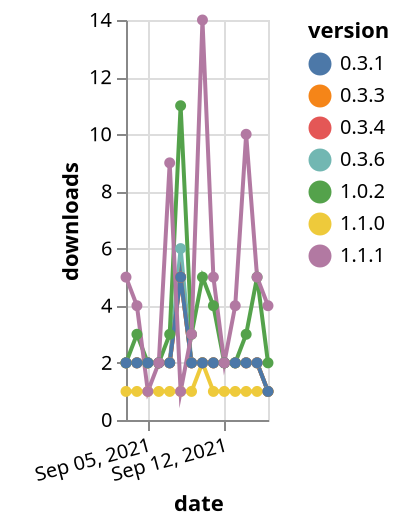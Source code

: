 {"$schema": "https://vega.github.io/schema/vega-lite/v5.json", "description": "A simple bar chart with embedded data.", "data": {"values": [{"date": "2021-09-03", "total": 3458, "delta": 2, "version": "0.3.4"}, {"date": "2021-09-04", "total": 3460, "delta": 2, "version": "0.3.4"}, {"date": "2021-09-05", "total": 3462, "delta": 2, "version": "0.3.4"}, {"date": "2021-09-06", "total": 3464, "delta": 2, "version": "0.3.4"}, {"date": "2021-09-07", "total": 3466, "delta": 2, "version": "0.3.4"}, {"date": "2021-09-08", "total": 3471, "delta": 5, "version": "0.3.4"}, {"date": "2021-09-09", "total": 3473, "delta": 2, "version": "0.3.4"}, {"date": "2021-09-10", "total": 3475, "delta": 2, "version": "0.3.4"}, {"date": "2021-09-11", "total": 3477, "delta": 2, "version": "0.3.4"}, {"date": "2021-09-12", "total": 3479, "delta": 2, "version": "0.3.4"}, {"date": "2021-09-13", "total": 3481, "delta": 2, "version": "0.3.4"}, {"date": "2021-09-14", "total": 3483, "delta": 2, "version": "0.3.4"}, {"date": "2021-09-15", "total": 3485, "delta": 2, "version": "0.3.4"}, {"date": "2021-09-16", "total": 3486, "delta": 1, "version": "0.3.4"}, {"date": "2021-09-03", "total": 378, "delta": 1, "version": "1.1.0"}, {"date": "2021-09-04", "total": 379, "delta": 1, "version": "1.1.0"}, {"date": "2021-09-05", "total": 380, "delta": 1, "version": "1.1.0"}, {"date": "2021-09-06", "total": 381, "delta": 1, "version": "1.1.0"}, {"date": "2021-09-07", "total": 382, "delta": 1, "version": "1.1.0"}, {"date": "2021-09-08", "total": 383, "delta": 1, "version": "1.1.0"}, {"date": "2021-09-09", "total": 384, "delta": 1, "version": "1.1.0"}, {"date": "2021-09-10", "total": 386, "delta": 2, "version": "1.1.0"}, {"date": "2021-09-11", "total": 387, "delta": 1, "version": "1.1.0"}, {"date": "2021-09-12", "total": 388, "delta": 1, "version": "1.1.0"}, {"date": "2021-09-13", "total": 389, "delta": 1, "version": "1.1.0"}, {"date": "2021-09-14", "total": 390, "delta": 1, "version": "1.1.0"}, {"date": "2021-09-15", "total": 391, "delta": 1, "version": "1.1.0"}, {"date": "2021-09-16", "total": 392, "delta": 1, "version": "1.1.0"}, {"date": "2021-09-03", "total": 3888, "delta": 2, "version": "0.3.6"}, {"date": "2021-09-04", "total": 3890, "delta": 2, "version": "0.3.6"}, {"date": "2021-09-05", "total": 3892, "delta": 2, "version": "0.3.6"}, {"date": "2021-09-06", "total": 3894, "delta": 2, "version": "0.3.6"}, {"date": "2021-09-07", "total": 3896, "delta": 2, "version": "0.3.6"}, {"date": "2021-09-08", "total": 3902, "delta": 6, "version": "0.3.6"}, {"date": "2021-09-09", "total": 3904, "delta": 2, "version": "0.3.6"}, {"date": "2021-09-10", "total": 3906, "delta": 2, "version": "0.3.6"}, {"date": "2021-09-11", "total": 3908, "delta": 2, "version": "0.3.6"}, {"date": "2021-09-12", "total": 3910, "delta": 2, "version": "0.3.6"}, {"date": "2021-09-13", "total": 3912, "delta": 2, "version": "0.3.6"}, {"date": "2021-09-14", "total": 3914, "delta": 2, "version": "0.3.6"}, {"date": "2021-09-15", "total": 3916, "delta": 2, "version": "0.3.6"}, {"date": "2021-09-16", "total": 3917, "delta": 1, "version": "0.3.6"}, {"date": "2021-09-03", "total": 3404, "delta": 2, "version": "0.3.3"}, {"date": "2021-09-04", "total": 3406, "delta": 2, "version": "0.3.3"}, {"date": "2021-09-05", "total": 3408, "delta": 2, "version": "0.3.3"}, {"date": "2021-09-06", "total": 3410, "delta": 2, "version": "0.3.3"}, {"date": "2021-09-07", "total": 3412, "delta": 2, "version": "0.3.3"}, {"date": "2021-09-08", "total": 3417, "delta": 5, "version": "0.3.3"}, {"date": "2021-09-09", "total": 3419, "delta": 2, "version": "0.3.3"}, {"date": "2021-09-10", "total": 3421, "delta": 2, "version": "0.3.3"}, {"date": "2021-09-11", "total": 3423, "delta": 2, "version": "0.3.3"}, {"date": "2021-09-12", "total": 3425, "delta": 2, "version": "0.3.3"}, {"date": "2021-09-13", "total": 3427, "delta": 2, "version": "0.3.3"}, {"date": "2021-09-14", "total": 3429, "delta": 2, "version": "0.3.3"}, {"date": "2021-09-15", "total": 3431, "delta": 2, "version": "0.3.3"}, {"date": "2021-09-16", "total": 3432, "delta": 1, "version": "0.3.3"}, {"date": "2021-09-03", "total": 6542, "delta": 2, "version": "1.0.2"}, {"date": "2021-09-04", "total": 6545, "delta": 3, "version": "1.0.2"}, {"date": "2021-09-05", "total": 6547, "delta": 2, "version": "1.0.2"}, {"date": "2021-09-06", "total": 6549, "delta": 2, "version": "1.0.2"}, {"date": "2021-09-07", "total": 6552, "delta": 3, "version": "1.0.2"}, {"date": "2021-09-08", "total": 6563, "delta": 11, "version": "1.0.2"}, {"date": "2021-09-09", "total": 6566, "delta": 3, "version": "1.0.2"}, {"date": "2021-09-10", "total": 6571, "delta": 5, "version": "1.0.2"}, {"date": "2021-09-11", "total": 6575, "delta": 4, "version": "1.0.2"}, {"date": "2021-09-12", "total": 6577, "delta": 2, "version": "1.0.2"}, {"date": "2021-09-13", "total": 6579, "delta": 2, "version": "1.0.2"}, {"date": "2021-09-14", "total": 6582, "delta": 3, "version": "1.0.2"}, {"date": "2021-09-15", "total": 6587, "delta": 5, "version": "1.0.2"}, {"date": "2021-09-16", "total": 6589, "delta": 2, "version": "1.0.2"}, {"date": "2021-09-03", "total": 3413, "delta": 2, "version": "0.3.1"}, {"date": "2021-09-04", "total": 3415, "delta": 2, "version": "0.3.1"}, {"date": "2021-09-05", "total": 3417, "delta": 2, "version": "0.3.1"}, {"date": "2021-09-06", "total": 3419, "delta": 2, "version": "0.3.1"}, {"date": "2021-09-07", "total": 3421, "delta": 2, "version": "0.3.1"}, {"date": "2021-09-08", "total": 3426, "delta": 5, "version": "0.3.1"}, {"date": "2021-09-09", "total": 3428, "delta": 2, "version": "0.3.1"}, {"date": "2021-09-10", "total": 3430, "delta": 2, "version": "0.3.1"}, {"date": "2021-09-11", "total": 3432, "delta": 2, "version": "0.3.1"}, {"date": "2021-09-12", "total": 3434, "delta": 2, "version": "0.3.1"}, {"date": "2021-09-13", "total": 3436, "delta": 2, "version": "0.3.1"}, {"date": "2021-09-14", "total": 3438, "delta": 2, "version": "0.3.1"}, {"date": "2021-09-15", "total": 3440, "delta": 2, "version": "0.3.1"}, {"date": "2021-09-16", "total": 3441, "delta": 1, "version": "0.3.1"}, {"date": "2021-09-03", "total": 1437, "delta": 5, "version": "1.1.1"}, {"date": "2021-09-04", "total": 1441, "delta": 4, "version": "1.1.1"}, {"date": "2021-09-05", "total": 1442, "delta": 1, "version": "1.1.1"}, {"date": "2021-09-06", "total": 1444, "delta": 2, "version": "1.1.1"}, {"date": "2021-09-07", "total": 1453, "delta": 9, "version": "1.1.1"}, {"date": "2021-09-08", "total": 1454, "delta": 1, "version": "1.1.1"}, {"date": "2021-09-09", "total": 1457, "delta": 3, "version": "1.1.1"}, {"date": "2021-09-10", "total": 1471, "delta": 14, "version": "1.1.1"}, {"date": "2021-09-11", "total": 1476, "delta": 5, "version": "1.1.1"}, {"date": "2021-09-12", "total": 1478, "delta": 2, "version": "1.1.1"}, {"date": "2021-09-13", "total": 1482, "delta": 4, "version": "1.1.1"}, {"date": "2021-09-14", "total": 1492, "delta": 10, "version": "1.1.1"}, {"date": "2021-09-15", "total": 1497, "delta": 5, "version": "1.1.1"}, {"date": "2021-09-16", "total": 1501, "delta": 4, "version": "1.1.1"}]}, "width": "container", "mark": {"type": "line", "point": {"filled": true}}, "encoding": {"x": {"field": "date", "type": "temporal", "timeUnit": "yearmonthdate", "title": "date", "axis": {"labelAngle": -15}}, "y": {"field": "delta", "type": "quantitative", "title": "downloads"}, "color": {"field": "version", "type": "nominal"}, "tooltip": {"field": "delta"}}}
